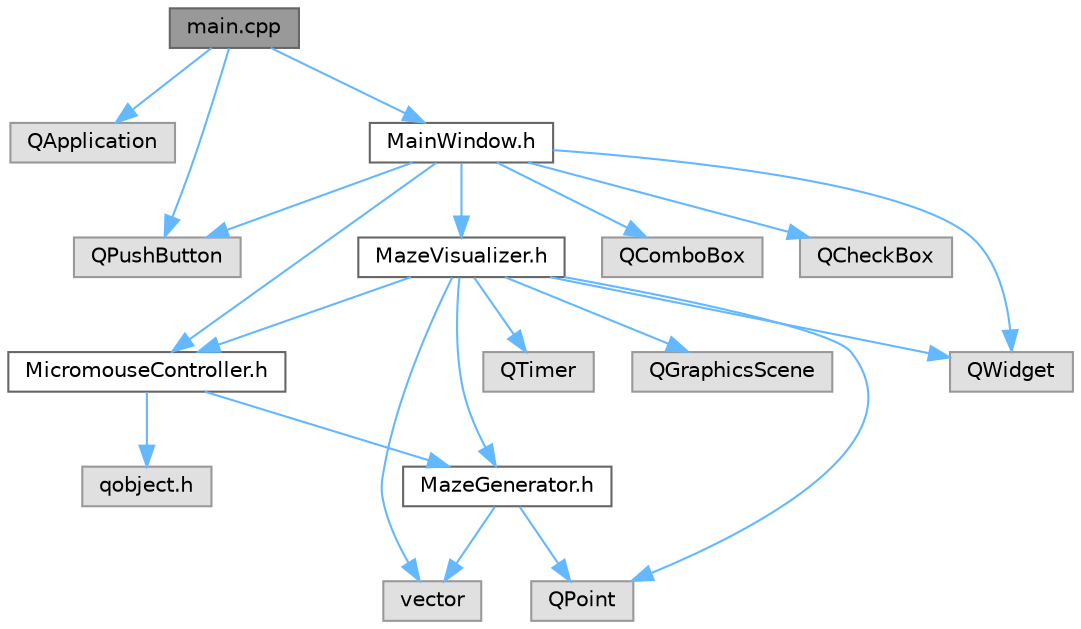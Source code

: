 digraph "main.cpp"
{
 // LATEX_PDF_SIZE
  bgcolor="transparent";
  edge [fontname=Helvetica,fontsize=10,labelfontname=Helvetica,labelfontsize=10];
  node [fontname=Helvetica,fontsize=10,shape=box,height=0.2,width=0.4];
  Node1 [id="Node000001",label="main.cpp",height=0.2,width=0.4,color="gray40", fillcolor="grey60", style="filled", fontcolor="black",tooltip=" "];
  Node1 -> Node2 [id="edge1_Node000001_Node000002",color="steelblue1",style="solid",tooltip=" "];
  Node2 [id="Node000002",label="QApplication",height=0.2,width=0.4,color="grey60", fillcolor="#E0E0E0", style="filled",tooltip=" "];
  Node1 -> Node3 [id="edge2_Node000001_Node000003",color="steelblue1",style="solid",tooltip=" "];
  Node3 [id="Node000003",label="QPushButton",height=0.2,width=0.4,color="grey60", fillcolor="#E0E0E0", style="filled",tooltip=" "];
  Node1 -> Node4 [id="edge3_Node000001_Node000004",color="steelblue1",style="solid",tooltip=" "];
  Node4 [id="Node000004",label="MainWindow.h",height=0.2,width=0.4,color="grey40", fillcolor="white", style="filled",URL="$_main_window_8h.html",tooltip=" "];
  Node4 -> Node5 [id="edge4_Node000004_Node000005",color="steelblue1",style="solid",tooltip=" "];
  Node5 [id="Node000005",label="QWidget",height=0.2,width=0.4,color="grey60", fillcolor="#E0E0E0", style="filled",tooltip=" "];
  Node4 -> Node6 [id="edge5_Node000004_Node000006",color="steelblue1",style="solid",tooltip=" "];
  Node6 [id="Node000006",label="MazeVisualizer.h",height=0.2,width=0.4,color="grey40", fillcolor="white", style="filled",URL="$_maze_visualizer_8h.html",tooltip=" "];
  Node6 -> Node5 [id="edge6_Node000006_Node000005",color="steelblue1",style="solid",tooltip=" "];
  Node6 -> Node7 [id="edge7_Node000006_Node000007",color="steelblue1",style="solid",tooltip=" "];
  Node7 [id="Node000007",label="QGraphicsScene",height=0.2,width=0.4,color="grey60", fillcolor="#E0E0E0", style="filled",tooltip=" "];
  Node6 -> Node8 [id="edge8_Node000006_Node000008",color="steelblue1",style="solid",tooltip=" "];
  Node8 [id="Node000008",label="MazeGenerator.h",height=0.2,width=0.4,color="grey40", fillcolor="white", style="filled",URL="$_maze_generator_8h.html",tooltip=" "];
  Node8 -> Node9 [id="edge9_Node000008_Node000009",color="steelblue1",style="solid",tooltip=" "];
  Node9 [id="Node000009",label="vector",height=0.2,width=0.4,color="grey60", fillcolor="#E0E0E0", style="filled",tooltip=" "];
  Node8 -> Node10 [id="edge10_Node000008_Node000010",color="steelblue1",style="solid",tooltip=" "];
  Node10 [id="Node000010",label="QPoint",height=0.2,width=0.4,color="grey60", fillcolor="#E0E0E0", style="filled",tooltip=" "];
  Node6 -> Node11 [id="edge11_Node000006_Node000011",color="steelblue1",style="solid",tooltip=" "];
  Node11 [id="Node000011",label="QTimer",height=0.2,width=0.4,color="grey60", fillcolor="#E0E0E0", style="filled",tooltip=" "];
  Node6 -> Node10 [id="edge12_Node000006_Node000010",color="steelblue1",style="solid",tooltip=" "];
  Node6 -> Node9 [id="edge13_Node000006_Node000009",color="steelblue1",style="solid",tooltip=" "];
  Node6 -> Node12 [id="edge14_Node000006_Node000012",color="steelblue1",style="solid",tooltip=" "];
  Node12 [id="Node000012",label="MicromouseController.h",height=0.2,width=0.4,color="grey40", fillcolor="white", style="filled",URL="$_micromouse_controller_8h.html",tooltip=" "];
  Node12 -> Node13 [id="edge15_Node000012_Node000013",color="steelblue1",style="solid",tooltip=" "];
  Node13 [id="Node000013",label="qobject.h",height=0.2,width=0.4,color="grey60", fillcolor="#E0E0E0", style="filled",tooltip=" "];
  Node12 -> Node8 [id="edge16_Node000012_Node000008",color="steelblue1",style="solid",tooltip=" "];
  Node4 -> Node12 [id="edge17_Node000004_Node000012",color="steelblue1",style="solid",tooltip=" "];
  Node4 -> Node3 [id="edge18_Node000004_Node000003",color="steelblue1",style="solid",tooltip=" "];
  Node4 -> Node14 [id="edge19_Node000004_Node000014",color="steelblue1",style="solid",tooltip=" "];
  Node14 [id="Node000014",label="QComboBox",height=0.2,width=0.4,color="grey60", fillcolor="#E0E0E0", style="filled",tooltip=" "];
  Node4 -> Node15 [id="edge20_Node000004_Node000015",color="steelblue1",style="solid",tooltip=" "];
  Node15 [id="Node000015",label="QCheckBox",height=0.2,width=0.4,color="grey60", fillcolor="#E0E0E0", style="filled",tooltip=" "];
}
